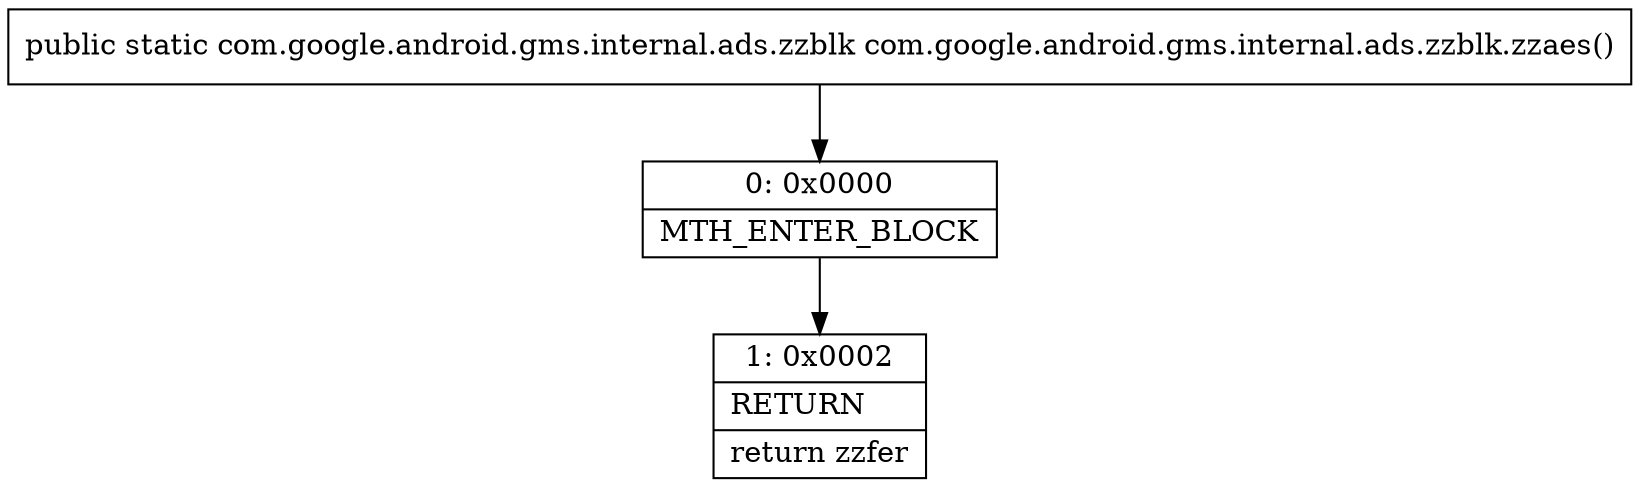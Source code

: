 digraph "CFG forcom.google.android.gms.internal.ads.zzblk.zzaes()Lcom\/google\/android\/gms\/internal\/ads\/zzblk;" {
Node_0 [shape=record,label="{0\:\ 0x0000|MTH_ENTER_BLOCK\l}"];
Node_1 [shape=record,label="{1\:\ 0x0002|RETURN\l|return zzfer\l}"];
MethodNode[shape=record,label="{public static com.google.android.gms.internal.ads.zzblk com.google.android.gms.internal.ads.zzblk.zzaes() }"];
MethodNode -> Node_0;
Node_0 -> Node_1;
}

